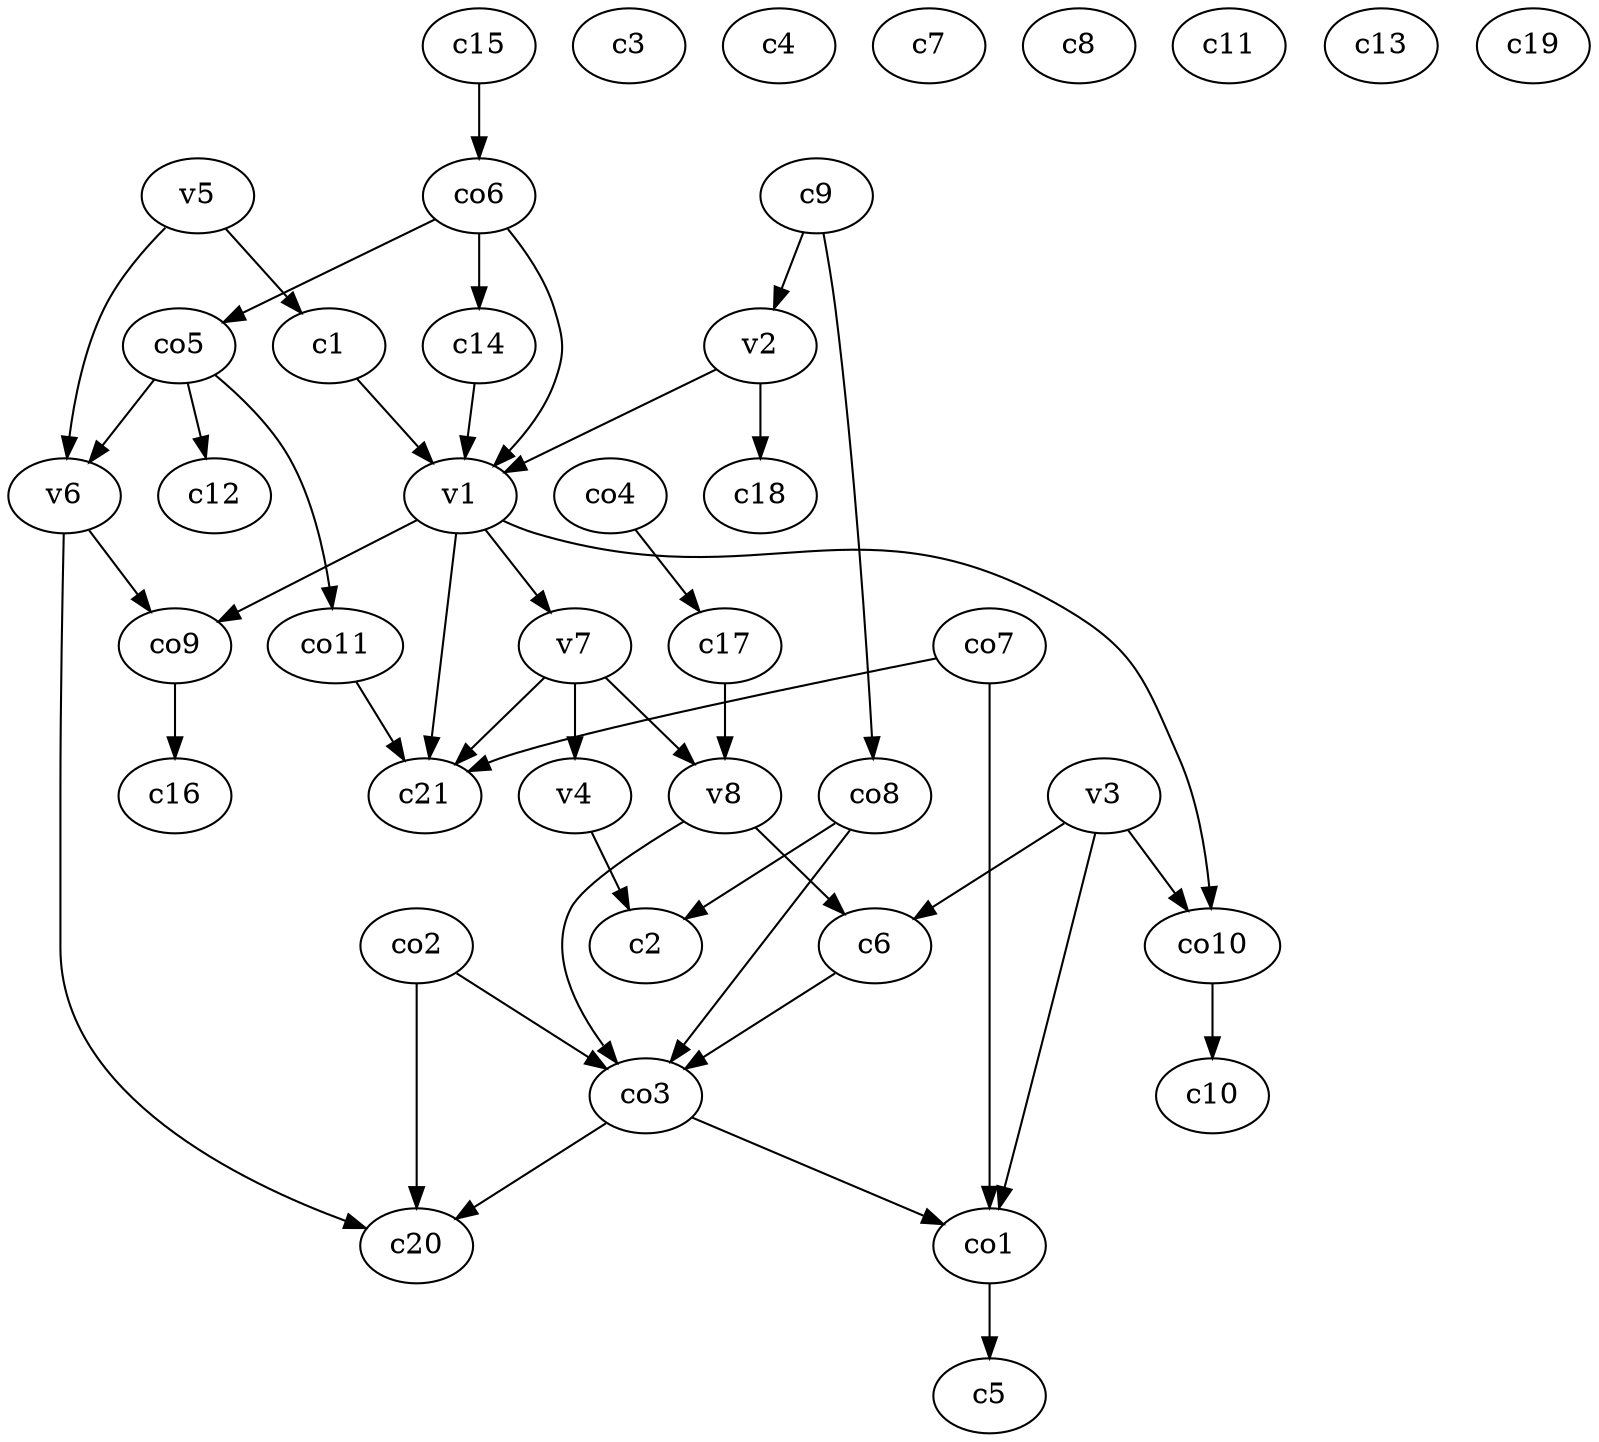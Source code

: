 strict digraph  {
c1;
c2;
c3;
c4;
c5;
c6;
c7;
c8;
c9;
c10;
c11;
c12;
c13;
c14;
c15;
c16;
c17;
c18;
c19;
c20;
c21;
v1;
v2;
v3;
v4;
v5;
v6;
v7;
v8;
co1;
co2;
co3;
co4;
co5;
co6;
co7;
co8;
co9;
co10;
co11;
c1 -> v1  [weight=1];
c6 -> co3  [weight=1];
c9 -> v2  [weight=1];
c9 -> co8  [weight=1];
c14 -> v1  [weight=1];
c15 -> co6  [weight=1];
c17 -> v8  [weight=1];
v1 -> c21  [weight=1];
v1 -> co10  [weight=1];
v1 -> co9  [weight=1];
v1 -> v7  [weight=1];
v2 -> c18  [weight=1];
v2 -> v1  [weight=1];
v3 -> c6  [weight=1];
v3 -> co10  [weight=1];
v3 -> co1  [weight=1];
v4 -> c2  [weight=1];
v5 -> c1  [weight=1];
v5 -> v6  [weight=1];
v6 -> c20  [weight=1];
v6 -> co9  [weight=1];
v7 -> c21  [weight=1];
v7 -> v8  [weight=1];
v7 -> v4  [weight=1];
v8 -> c6  [weight=1];
v8 -> co3  [weight=1];
co1 -> c5  [weight=1];
co2 -> c20  [weight=1];
co2 -> co3  [weight=1];
co3 -> c20  [weight=1];
co3 -> co1  [weight=1];
co4 -> c17  [weight=1];
co5 -> c12  [weight=1];
co5 -> co11  [weight=1];
co5 -> v6  [weight=1];
co6 -> c14  [weight=1];
co6 -> v1  [weight=1];
co6 -> co5  [weight=1];
co7 -> c21  [weight=1];
co7 -> co1  [weight=1];
co8 -> c2  [weight=1];
co8 -> co3  [weight=1];
co9 -> c16  [weight=1];
co10 -> c10  [weight=1];
co11 -> c21  [weight=1];
}
